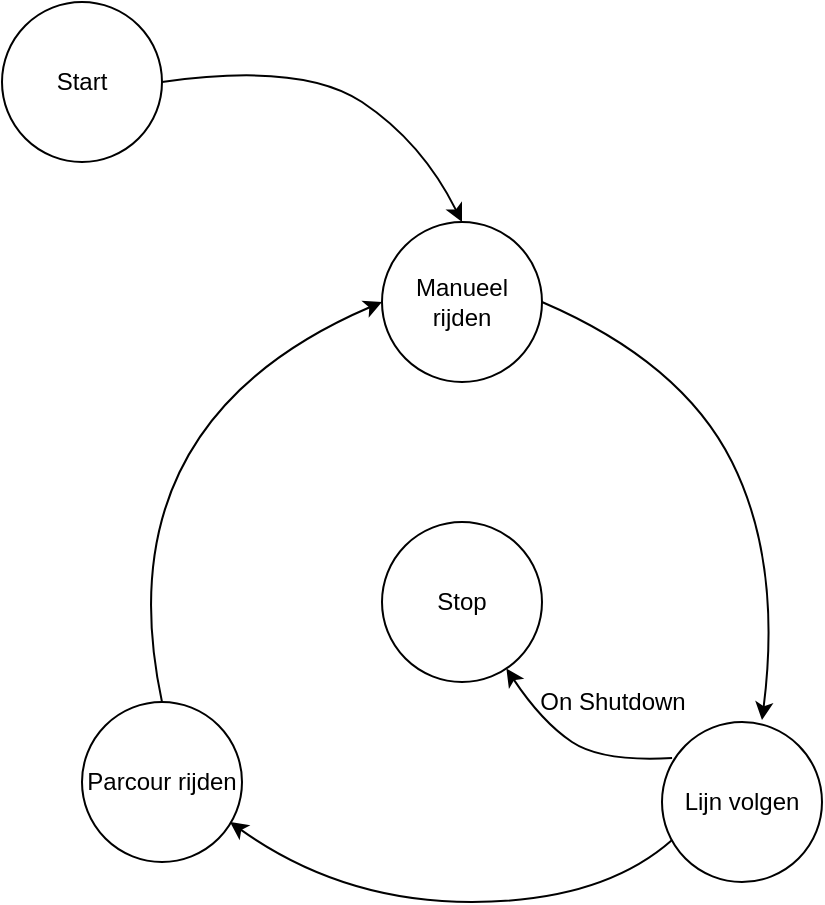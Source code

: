 <mxfile version="17.4.6" type="github">
  <diagram id="DA84q4yZx9BSqA_NXZOT" name="Page-1">
    <mxGraphModel dx="724" dy="752" grid="1" gridSize="10" guides="1" tooltips="1" connect="1" arrows="1" fold="1" page="1" pageScale="1" pageWidth="827" pageHeight="1169" math="0" shadow="0">
      <root>
        <mxCell id="0" />
        <mxCell id="1" parent="0" />
        <mxCell id="JXXSigS-4veUosoo-Nfw-1" value="Start&lt;br&gt;" style="ellipse;whiteSpace=wrap;html=1;aspect=fixed;" vertex="1" parent="1">
          <mxGeometry x="100" y="40" width="80" height="80" as="geometry" />
        </mxCell>
        <mxCell id="JXXSigS-4veUosoo-Nfw-2" value="Stop" style="ellipse;whiteSpace=wrap;html=1;aspect=fixed;" vertex="1" parent="1">
          <mxGeometry x="290" y="300" width="80" height="80" as="geometry" />
        </mxCell>
        <mxCell id="JXXSigS-4veUosoo-Nfw-3" value="Manueel rijden" style="ellipse;whiteSpace=wrap;html=1;aspect=fixed;" vertex="1" parent="1">
          <mxGeometry x="290" y="150" width="80" height="80" as="geometry" />
        </mxCell>
        <mxCell id="JXXSigS-4veUosoo-Nfw-4" value="Lijn volgen" style="ellipse;whiteSpace=wrap;html=1;aspect=fixed;" vertex="1" parent="1">
          <mxGeometry x="430" y="400" width="80" height="80" as="geometry" />
        </mxCell>
        <mxCell id="JXXSigS-4veUosoo-Nfw-5" value="Parcour rijden" style="ellipse;whiteSpace=wrap;html=1;aspect=fixed;" vertex="1" parent="1">
          <mxGeometry x="140" y="390" width="80" height="80" as="geometry" />
        </mxCell>
        <mxCell id="JXXSigS-4veUosoo-Nfw-6" value="" style="curved=1;endArrow=classic;html=1;rounded=0;exitX=0.063;exitY=0.225;exitDx=0;exitDy=0;exitPerimeter=0;" edge="1" parent="1" source="JXXSigS-4veUosoo-Nfw-4" target="JXXSigS-4veUosoo-Nfw-2">
          <mxGeometry width="50" height="50" relative="1" as="geometry">
            <mxPoint x="350" y="400" as="sourcePoint" />
            <mxPoint x="400" y="350" as="targetPoint" />
            <Array as="points">
              <mxPoint x="400" y="420" />
              <mxPoint x="370" y="400" />
            </Array>
          </mxGeometry>
        </mxCell>
        <mxCell id="JXXSigS-4veUosoo-Nfw-7" value="On Shutdown" style="text;html=1;align=center;verticalAlign=middle;resizable=0;points=[];autosize=1;strokeColor=none;fillColor=none;" vertex="1" parent="1">
          <mxGeometry x="360" y="380" width="90" height="20" as="geometry" />
        </mxCell>
        <mxCell id="JXXSigS-4veUosoo-Nfw-8" value="" style="curved=1;endArrow=classic;html=1;rounded=0;exitX=1;exitY=0.5;exitDx=0;exitDy=0;entryX=0.5;entryY=0;entryDx=0;entryDy=0;" edge="1" parent="1" source="JXXSigS-4veUosoo-Nfw-1" target="JXXSigS-4veUosoo-Nfw-3">
          <mxGeometry width="50" height="50" relative="1" as="geometry">
            <mxPoint x="240" y="240" as="sourcePoint" />
            <mxPoint x="290" y="190" as="targetPoint" />
            <Array as="points">
              <mxPoint x="250" y="70" />
              <mxPoint x="310" y="110" />
            </Array>
          </mxGeometry>
        </mxCell>
        <mxCell id="JXXSigS-4veUosoo-Nfw-9" value="" style="curved=1;endArrow=classic;html=1;rounded=0;entryX=0.625;entryY=-0.012;entryDx=0;entryDy=0;entryPerimeter=0;exitX=1;exitY=0.5;exitDx=0;exitDy=0;" edge="1" parent="1" source="JXXSigS-4veUosoo-Nfw-3" target="JXXSigS-4veUosoo-Nfw-4">
          <mxGeometry width="50" height="50" relative="1" as="geometry">
            <mxPoint x="370" y="200" as="sourcePoint" />
            <mxPoint x="480" y="170" as="targetPoint" />
            <Array as="points">
              <mxPoint x="440" y="220" />
              <mxPoint x="490" y="320" />
            </Array>
          </mxGeometry>
        </mxCell>
        <mxCell id="JXXSigS-4veUosoo-Nfw-10" value="" style="curved=1;endArrow=classic;html=1;rounded=0;exitX=0.063;exitY=0.738;exitDx=0;exitDy=0;entryX=0.925;entryY=0.75;entryDx=0;entryDy=0;entryPerimeter=0;exitPerimeter=0;" edge="1" parent="1" source="JXXSigS-4veUosoo-Nfw-4" target="JXXSigS-4veUosoo-Nfw-5">
          <mxGeometry width="50" height="50" relative="1" as="geometry">
            <mxPoint x="420" y="440" as="sourcePoint" />
            <mxPoint x="510" y="640" as="targetPoint" />
            <Array as="points">
              <mxPoint x="400" y="490" />
              <mxPoint x="270" y="490" />
            </Array>
          </mxGeometry>
        </mxCell>
        <mxCell id="JXXSigS-4veUosoo-Nfw-11" value="" style="curved=1;endArrow=classic;html=1;rounded=0;exitX=0.5;exitY=0;exitDx=0;exitDy=0;entryX=0;entryY=0.5;entryDx=0;entryDy=0;" edge="1" parent="1" source="JXXSigS-4veUosoo-Nfw-5" target="JXXSigS-4veUosoo-Nfw-3">
          <mxGeometry width="50" height="50" relative="1" as="geometry">
            <mxPoint x="260" y="320" as="sourcePoint" />
            <mxPoint x="60" y="310" as="targetPoint" />
            <Array as="points">
              <mxPoint x="150" y="250" />
            </Array>
          </mxGeometry>
        </mxCell>
      </root>
    </mxGraphModel>
  </diagram>
</mxfile>
